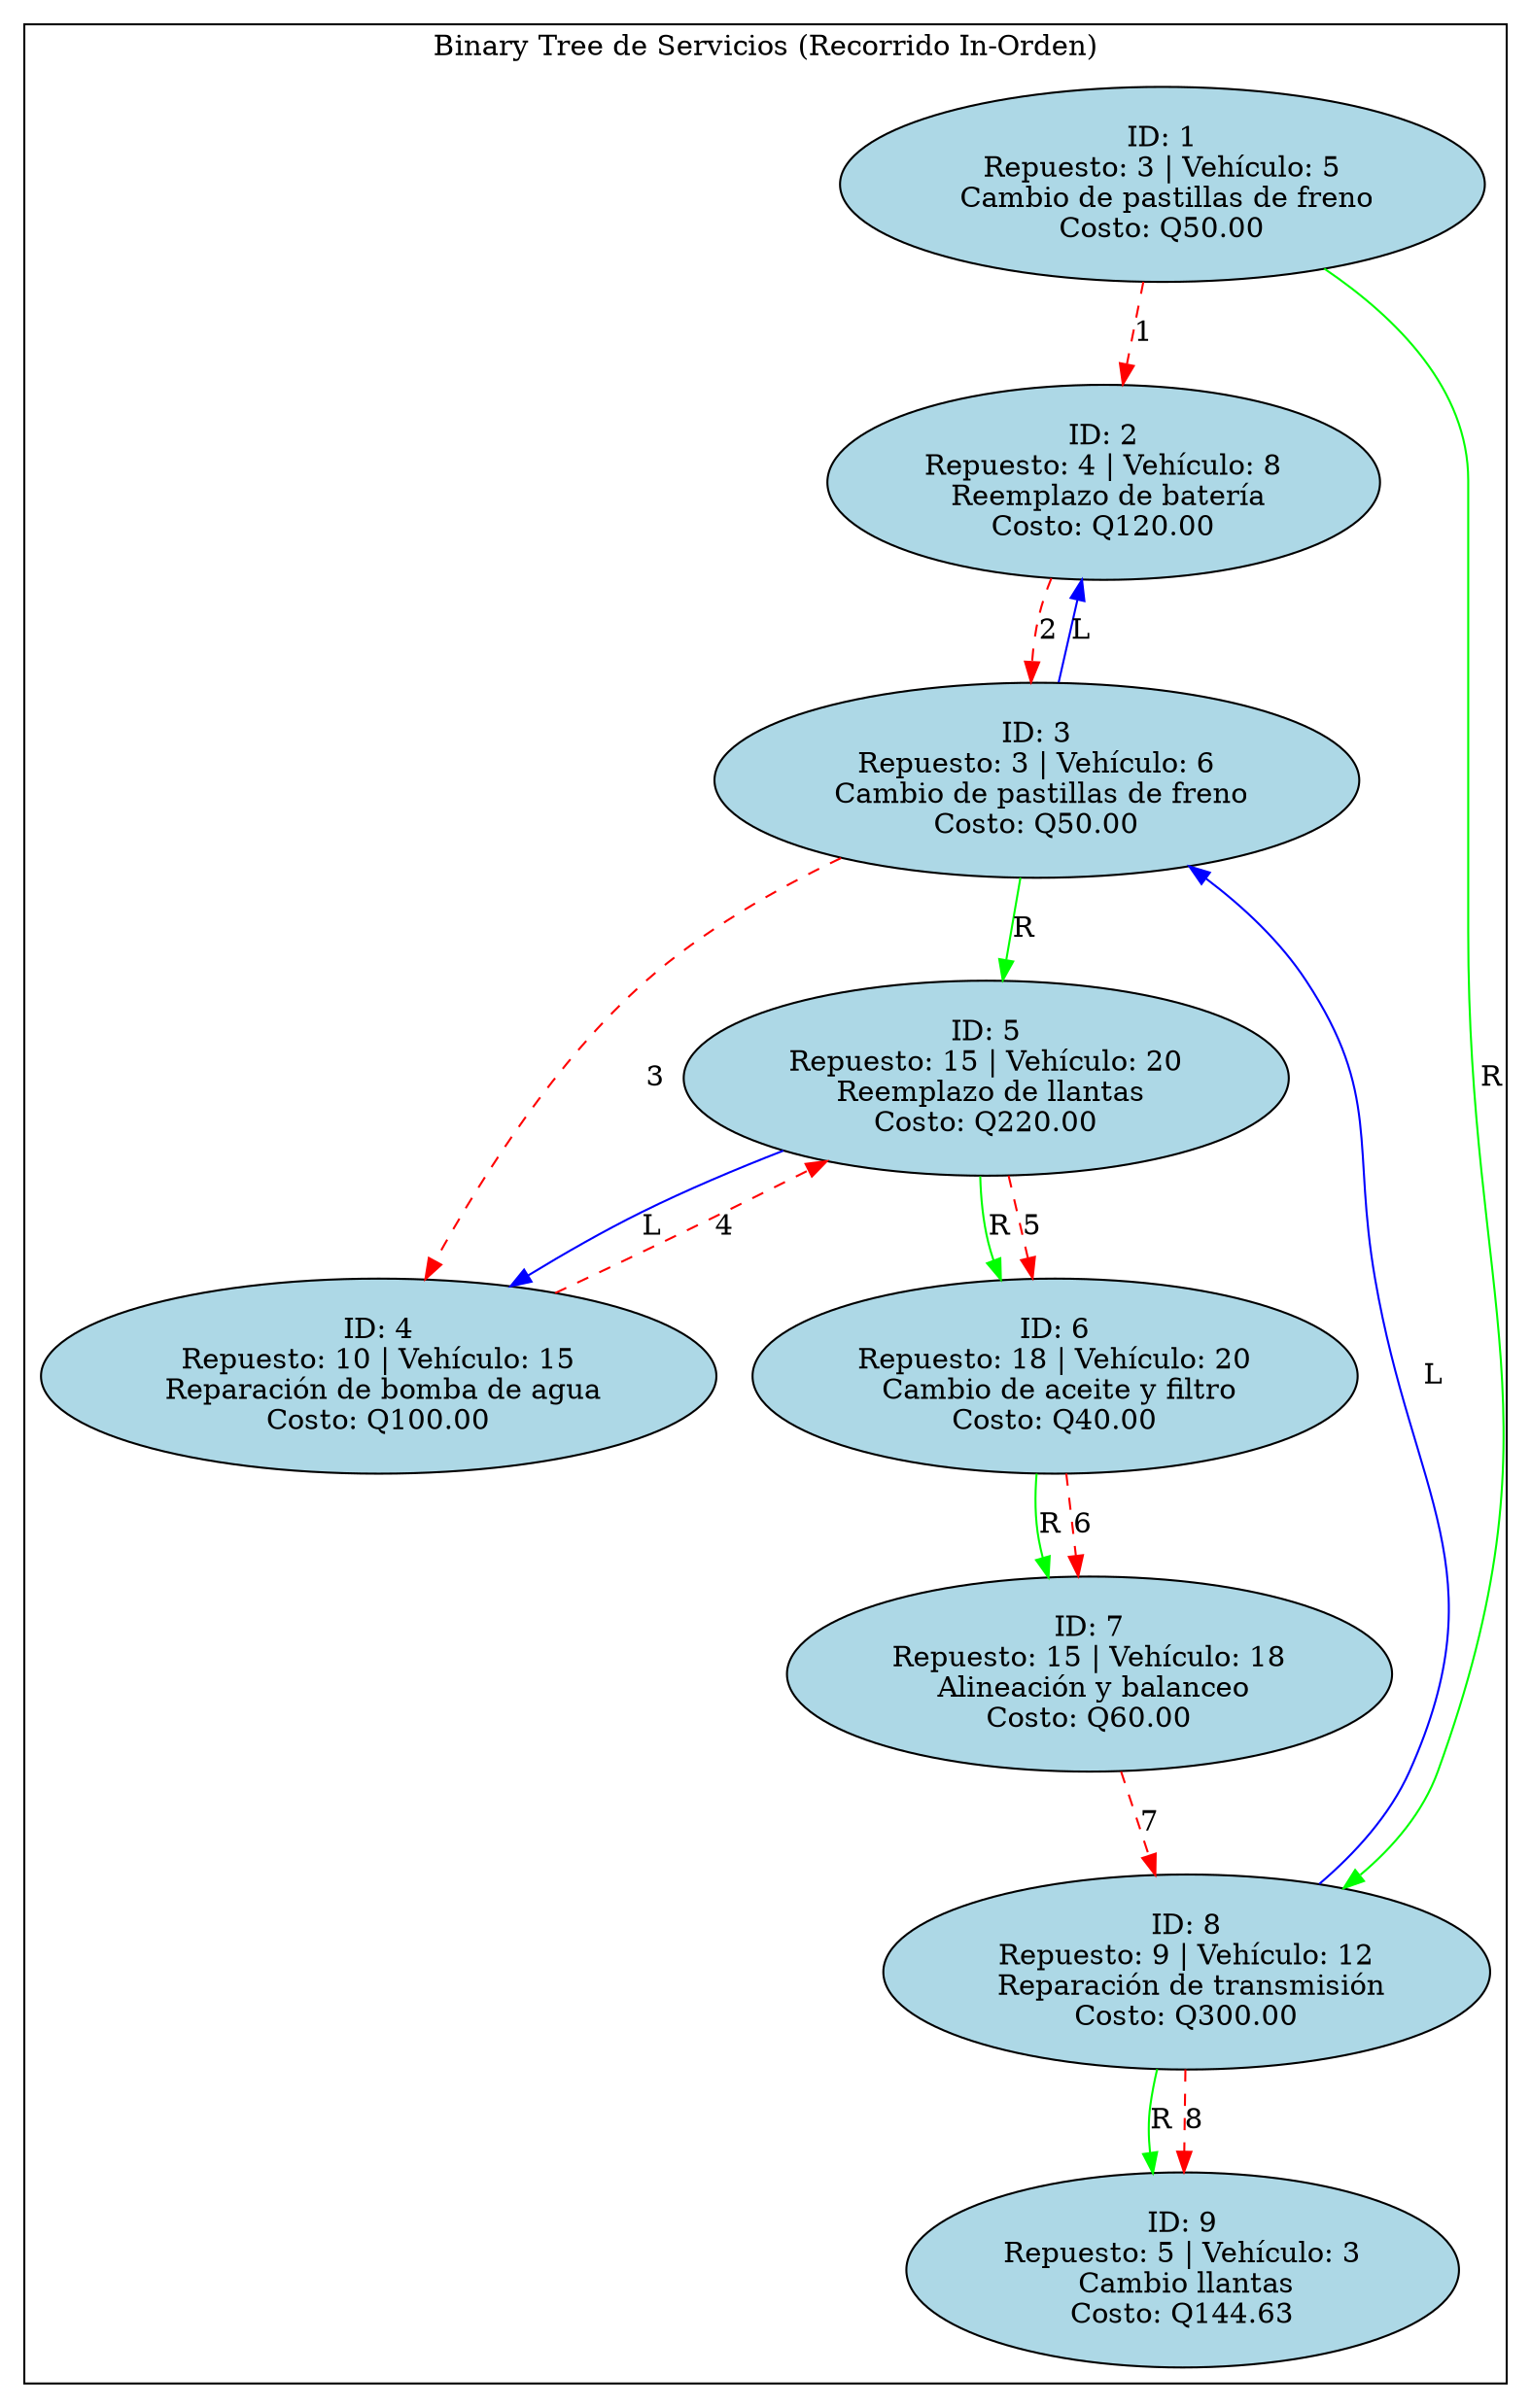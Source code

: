 digraph ServiciosInOrden {
node [shape=ellipse, style=filled, fillcolor=lightblue];
    subgraph cluster_0 {
        label="Binary Tree de Servicios (Recorrido In-Orden)";
        S1 [label="ID: 1\nRepuesto: 3 | Vehículo: 5\n Cambio de pastillas de freno\nCosto: Q50.00"];
        S2 [label="ID: 2\nRepuesto: 4 | Vehículo: 8\n Reemplazo de batería\nCosto: Q120.00"];
        S3 [label="ID: 3\nRepuesto: 3 | Vehículo: 6\n Cambio de pastillas de freno\nCosto: Q50.00"];
        S4 [label="ID: 4\nRepuesto: 10 | Vehículo: 15\n Reparación de bomba de agua\nCosto: Q100.00"];
        S5 [label="ID: 5\nRepuesto: 15 | Vehículo: 20\n Reemplazo de llantas\nCosto: Q220.00"];
        S6 [label="ID: 6\nRepuesto: 18 | Vehículo: 20\n Cambio de aceite y filtro\nCosto: Q40.00"];
        S7 [label="ID: 7\nRepuesto: 15 | Vehículo: 18\n Alineación y balanceo\nCosto: Q60.00"];
        S8 [label="ID: 8\nRepuesto: 9 | Vehículo: 12\n Reparación de transmisión\nCosto: Q300.00"];
        S9 [label="ID: 9\nRepuesto: 5 | Vehículo: 3\n Cambio llantas\nCosto: Q144.63"];
        S1 -> S8 [color=green, label="R"];
        S8 -> S3 [color=blue, label="L"];
        S8 -> S9 [color=green, label="R"];
        S3 -> S2 [color=blue, label="L"];
        S3 -> S5 [color=green, label="R"];
        S5 -> S4 [color=blue, label="L"];
        S5 -> S6 [color=green, label="R"];
        S6 -> S7 [color=green, label="R"];
        // Conexiones de recorrido in-orden
        edge [color=red, style=dashed];
        S1 -> S2 [label="1", color=red];
        S2 -> S3 [label="2", color=red];
        S3 -> S4 [label="3", color=red];
        S4 -> S5 [label="4", color=red];
        S5 -> S6 [label="5", color=red];
        S6 -> S7 [label="6", color=red];
        S7 -> S8 [label="7", color=red];
        S8 -> S9 [label="8", color=red];
    }
}
